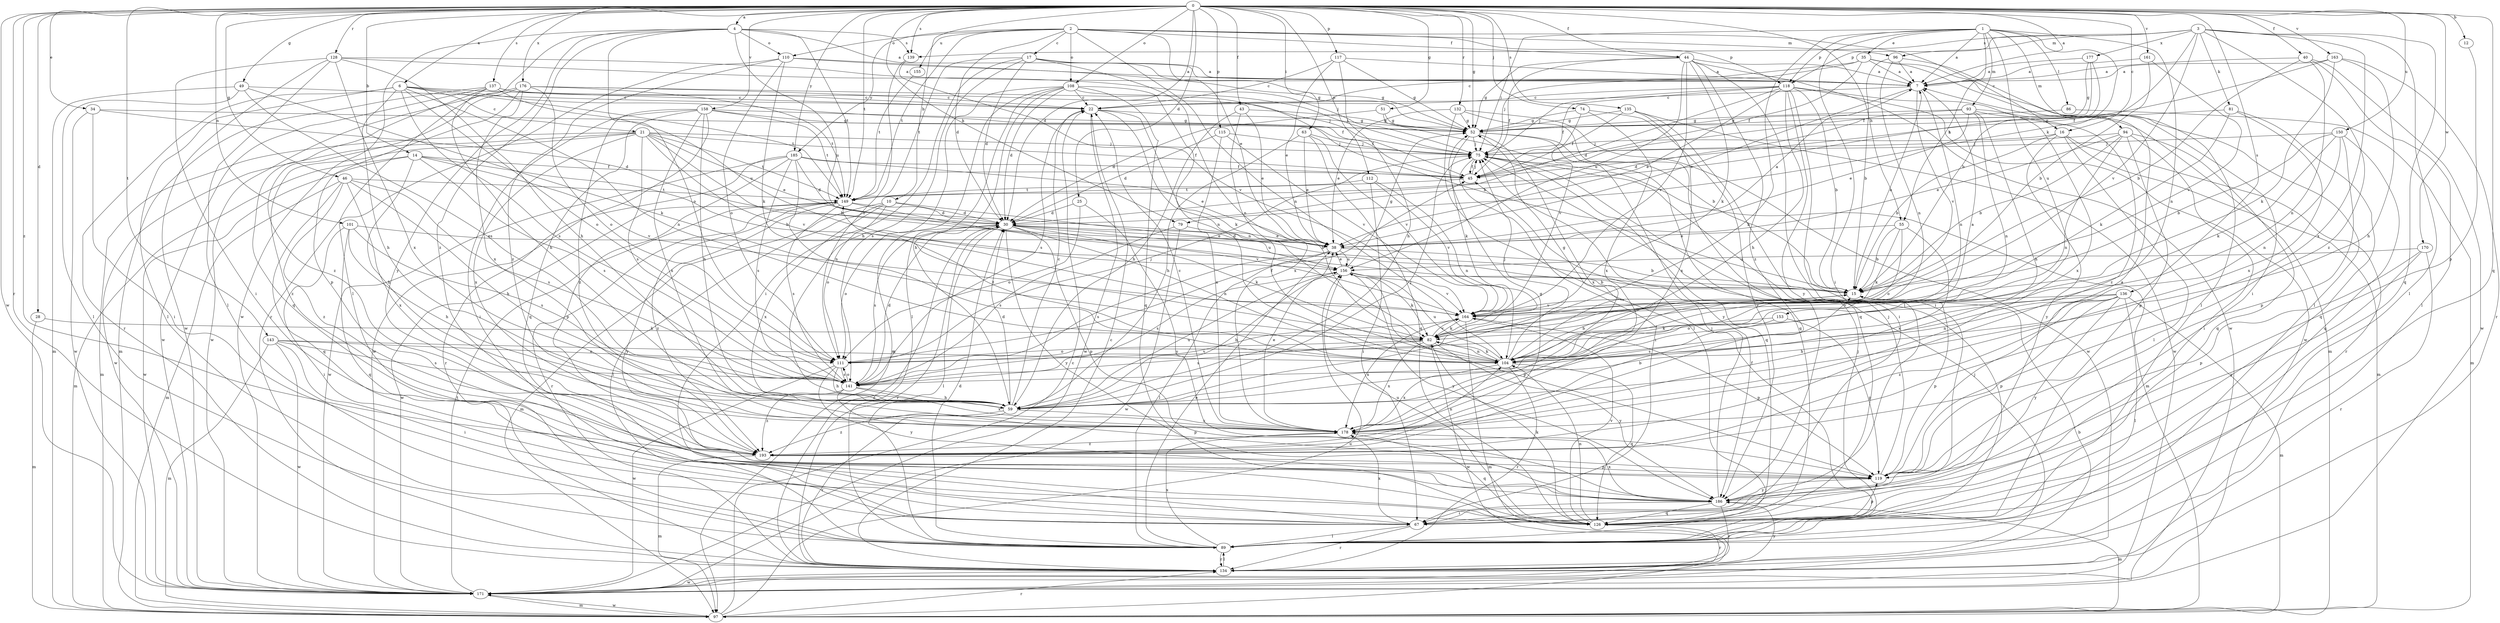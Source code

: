 strict digraph  {
0;
1;
2;
3;
4;
6;
7;
10;
12;
14;
15;
16;
17;
21;
22;
25;
28;
30;
34;
35;
38;
40;
43;
44;
45;
46;
49;
51;
52;
55;
59;
63;
67;
74;
75;
79;
81;
82;
86;
89;
93;
94;
96;
97;
101;
104;
108;
110;
111;
112;
115;
117;
118;
119;
126;
128;
132;
134;
135;
136;
137;
139;
141;
143;
149;
150;
153;
155;
156;
158;
161;
163;
164;
170;
171;
176;
177;
178;
185;
186;
193;
0 -> 4  [label=a];
0 -> 6  [label=a];
0 -> 7  [label=a];
0 -> 10  [label=b];
0 -> 12  [label=b];
0 -> 14  [label=b];
0 -> 16  [label=c];
0 -> 25  [label=d];
0 -> 28  [label=d];
0 -> 30  [label=d];
0 -> 34  [label=e];
0 -> 40  [label=f];
0 -> 43  [label=f];
0 -> 44  [label=f];
0 -> 46  [label=g];
0 -> 49  [label=g];
0 -> 51  [label=g];
0 -> 52  [label=g];
0 -> 55  [label=h];
0 -> 63  [label=i];
0 -> 74  [label=j];
0 -> 79  [label=k];
0 -> 101  [label=n];
0 -> 108  [label=o];
0 -> 112  [label=p];
0 -> 115  [label=p];
0 -> 117  [label=p];
0 -> 126  [label=q];
0 -> 128  [label=r];
0 -> 132  [label=r];
0 -> 134  [label=r];
0 -> 135  [label=s];
0 -> 136  [label=s];
0 -> 137  [label=s];
0 -> 139  [label=s];
0 -> 143  [label=t];
0 -> 149  [label=t];
0 -> 150  [label=u];
0 -> 158  [label=v];
0 -> 161  [label=v];
0 -> 163  [label=v];
0 -> 170  [label=w];
0 -> 171  [label=w];
0 -> 176  [label=x];
0 -> 185  [label=y];
0 -> 193  [label=z];
1 -> 7  [label=a];
1 -> 15  [label=b];
1 -> 35  [label=e];
1 -> 55  [label=h];
1 -> 59  [label=h];
1 -> 67  [label=i];
1 -> 75  [label=j];
1 -> 86  [label=l];
1 -> 93  [label=m];
1 -> 94  [label=m];
1 -> 104  [label=n];
1 -> 118  [label=p];
1 -> 153  [label=u];
2 -> 16  [label=c];
2 -> 17  [label=c];
2 -> 30  [label=d];
2 -> 38  [label=e];
2 -> 44  [label=f];
2 -> 96  [label=m];
2 -> 104  [label=n];
2 -> 108  [label=o];
2 -> 110  [label=o];
2 -> 118  [label=p];
2 -> 149  [label=t];
2 -> 155  [label=u];
2 -> 185  [label=y];
3 -> 79  [label=k];
3 -> 81  [label=k];
3 -> 89  [label=l];
3 -> 96  [label=m];
3 -> 118  [label=p];
3 -> 126  [label=q];
3 -> 139  [label=s];
3 -> 164  [label=v];
3 -> 177  [label=x];
3 -> 178  [label=x];
3 -> 193  [label=z];
4 -> 7  [label=a];
4 -> 89  [label=l];
4 -> 110  [label=o];
4 -> 111  [label=o];
4 -> 139  [label=s];
4 -> 149  [label=t];
4 -> 156  [label=u];
4 -> 171  [label=w];
4 -> 186  [label=y];
4 -> 193  [label=z];
6 -> 21  [label=c];
6 -> 22  [label=c];
6 -> 45  [label=f];
6 -> 59  [label=h];
6 -> 89  [label=l];
6 -> 104  [label=n];
6 -> 111  [label=o];
6 -> 134  [label=r];
6 -> 141  [label=s];
6 -> 149  [label=t];
7 -> 22  [label=c];
7 -> 38  [label=e];
7 -> 104  [label=n];
7 -> 164  [label=v];
10 -> 15  [label=b];
10 -> 30  [label=d];
10 -> 89  [label=l];
10 -> 97  [label=m];
10 -> 111  [label=o];
10 -> 178  [label=x];
12 -> 119  [label=p];
14 -> 15  [label=b];
14 -> 45  [label=f];
14 -> 59  [label=h];
14 -> 97  [label=m];
14 -> 141  [label=s];
14 -> 164  [label=v];
14 -> 171  [label=w];
15 -> 7  [label=a];
15 -> 119  [label=p];
15 -> 164  [label=v];
16 -> 15  [label=b];
16 -> 75  [label=j];
16 -> 89  [label=l];
16 -> 97  [label=m];
16 -> 134  [label=r];
16 -> 186  [label=y];
17 -> 7  [label=a];
17 -> 30  [label=d];
17 -> 52  [label=g];
17 -> 59  [label=h];
17 -> 67  [label=i];
17 -> 104  [label=n];
17 -> 149  [label=t];
21 -> 15  [label=b];
21 -> 38  [label=e];
21 -> 45  [label=f];
21 -> 75  [label=j];
21 -> 97  [label=m];
21 -> 141  [label=s];
21 -> 149  [label=t];
21 -> 164  [label=v];
21 -> 171  [label=w];
21 -> 178  [label=x];
21 -> 193  [label=z];
22 -> 52  [label=g];
22 -> 82  [label=k];
22 -> 104  [label=n];
22 -> 141  [label=s];
22 -> 171  [label=w];
25 -> 30  [label=d];
25 -> 111  [label=o];
25 -> 186  [label=y];
28 -> 82  [label=k];
28 -> 97  [label=m];
30 -> 38  [label=e];
30 -> 82  [label=k];
30 -> 89  [label=l];
30 -> 104  [label=n];
30 -> 111  [label=o];
30 -> 119  [label=p];
30 -> 134  [label=r];
30 -> 141  [label=s];
30 -> 156  [label=u];
30 -> 186  [label=y];
34 -> 30  [label=d];
34 -> 52  [label=g];
34 -> 67  [label=i];
34 -> 171  [label=w];
35 -> 7  [label=a];
35 -> 22  [label=c];
35 -> 45  [label=f];
35 -> 67  [label=i];
35 -> 75  [label=j];
35 -> 89  [label=l];
38 -> 7  [label=a];
38 -> 15  [label=b];
38 -> 30  [label=d];
38 -> 89  [label=l];
38 -> 141  [label=s];
38 -> 156  [label=u];
40 -> 7  [label=a];
40 -> 15  [label=b];
40 -> 89  [label=l];
40 -> 104  [label=n];
40 -> 171  [label=w];
43 -> 38  [label=e];
43 -> 52  [label=g];
43 -> 59  [label=h];
43 -> 178  [label=x];
44 -> 7  [label=a];
44 -> 45  [label=f];
44 -> 52  [label=g];
44 -> 82  [label=k];
44 -> 89  [label=l];
44 -> 156  [label=u];
44 -> 164  [label=v];
44 -> 171  [label=w];
44 -> 193  [label=z];
45 -> 75  [label=j];
45 -> 149  [label=t];
46 -> 59  [label=h];
46 -> 97  [label=m];
46 -> 126  [label=q];
46 -> 141  [label=s];
46 -> 149  [label=t];
46 -> 178  [label=x];
46 -> 193  [label=z];
49 -> 22  [label=c];
49 -> 82  [label=k];
49 -> 89  [label=l];
49 -> 97  [label=m];
49 -> 141  [label=s];
51 -> 15  [label=b];
51 -> 30  [label=d];
51 -> 52  [label=g];
52 -> 75  [label=j];
52 -> 82  [label=k];
52 -> 126  [label=q];
52 -> 178  [label=x];
52 -> 186  [label=y];
55 -> 15  [label=b];
55 -> 38  [label=e];
55 -> 82  [label=k];
55 -> 111  [label=o];
55 -> 178  [label=x];
59 -> 22  [label=c];
59 -> 30  [label=d];
59 -> 75  [label=j];
59 -> 134  [label=r];
59 -> 156  [label=u];
59 -> 178  [label=x];
59 -> 193  [label=z];
63 -> 38  [label=e];
63 -> 59  [label=h];
63 -> 75  [label=j];
63 -> 126  [label=q];
63 -> 164  [label=v];
67 -> 89  [label=l];
67 -> 134  [label=r];
67 -> 178  [label=x];
74 -> 52  [label=g];
74 -> 164  [label=v];
74 -> 178  [label=x];
74 -> 186  [label=y];
75 -> 45  [label=f];
75 -> 67  [label=i];
75 -> 97  [label=m];
75 -> 126  [label=q];
79 -> 38  [label=e];
79 -> 141  [label=s];
79 -> 171  [label=w];
81 -> 52  [label=g];
81 -> 82  [label=k];
81 -> 126  [label=q];
81 -> 178  [label=x];
82 -> 104  [label=n];
82 -> 111  [label=o];
82 -> 141  [label=s];
82 -> 164  [label=v];
82 -> 171  [label=w];
82 -> 178  [label=x];
82 -> 186  [label=y];
86 -> 52  [label=g];
86 -> 97  [label=m];
89 -> 30  [label=d];
89 -> 38  [label=e];
89 -> 45  [label=f];
89 -> 75  [label=j];
89 -> 134  [label=r];
89 -> 178  [label=x];
93 -> 30  [label=d];
93 -> 38  [label=e];
93 -> 52  [label=g];
93 -> 59  [label=h];
93 -> 104  [label=n];
93 -> 178  [label=x];
93 -> 193  [label=z];
94 -> 15  [label=b];
94 -> 38  [label=e];
94 -> 67  [label=i];
94 -> 75  [label=j];
94 -> 104  [label=n];
94 -> 119  [label=p];
94 -> 126  [label=q];
96 -> 7  [label=a];
96 -> 15  [label=b];
96 -> 89  [label=l];
96 -> 104  [label=n];
97 -> 22  [label=c];
97 -> 134  [label=r];
97 -> 156  [label=u];
97 -> 171  [label=w];
101 -> 38  [label=e];
101 -> 59  [label=h];
101 -> 67  [label=i];
101 -> 126  [label=q];
101 -> 141  [label=s];
104 -> 7  [label=a];
104 -> 15  [label=b];
104 -> 52  [label=g];
104 -> 75  [label=j];
104 -> 82  [label=k];
104 -> 126  [label=q];
104 -> 134  [label=r];
104 -> 149  [label=t];
104 -> 156  [label=u];
104 -> 178  [label=x];
108 -> 15  [label=b];
108 -> 22  [label=c];
108 -> 30  [label=d];
108 -> 59  [label=h];
108 -> 89  [label=l];
108 -> 97  [label=m];
108 -> 104  [label=n];
108 -> 126  [label=q];
108 -> 141  [label=s];
110 -> 7  [label=a];
110 -> 52  [label=g];
110 -> 82  [label=k];
110 -> 111  [label=o];
110 -> 134  [label=r];
110 -> 193  [label=z];
111 -> 45  [label=f];
111 -> 59  [label=h];
111 -> 75  [label=j];
111 -> 141  [label=s];
111 -> 171  [label=w];
111 -> 186  [label=y];
112 -> 67  [label=i];
112 -> 104  [label=n];
112 -> 149  [label=t];
112 -> 164  [label=v];
115 -> 30  [label=d];
115 -> 75  [label=j];
115 -> 164  [label=v];
115 -> 178  [label=x];
117 -> 7  [label=a];
117 -> 22  [label=c];
117 -> 38  [label=e];
117 -> 52  [label=g];
117 -> 59  [label=h];
118 -> 15  [label=b];
118 -> 22  [label=c];
118 -> 30  [label=d];
118 -> 38  [label=e];
118 -> 45  [label=f];
118 -> 59  [label=h];
118 -> 67  [label=i];
118 -> 75  [label=j];
118 -> 97  [label=m];
118 -> 171  [label=w];
118 -> 186  [label=y];
119 -> 7  [label=a];
119 -> 75  [label=j];
119 -> 186  [label=y];
126 -> 82  [label=k];
126 -> 104  [label=n];
126 -> 119  [label=p];
126 -> 134  [label=r];
126 -> 156  [label=u];
126 -> 164  [label=v];
128 -> 7  [label=a];
128 -> 59  [label=h];
128 -> 67  [label=i];
128 -> 75  [label=j];
128 -> 89  [label=l];
128 -> 171  [label=w];
128 -> 178  [label=x];
132 -> 38  [label=e];
132 -> 52  [label=g];
132 -> 89  [label=l];
132 -> 126  [label=q];
132 -> 171  [label=w];
134 -> 15  [label=b];
134 -> 22  [label=c];
134 -> 30  [label=d];
134 -> 89  [label=l];
134 -> 171  [label=w];
134 -> 186  [label=y];
135 -> 45  [label=f];
135 -> 52  [label=g];
135 -> 67  [label=i];
135 -> 171  [label=w];
135 -> 178  [label=x];
136 -> 59  [label=h];
136 -> 89  [label=l];
136 -> 97  [label=m];
136 -> 104  [label=n];
136 -> 111  [label=o];
136 -> 119  [label=p];
136 -> 164  [label=v];
136 -> 186  [label=y];
136 -> 193  [label=z];
137 -> 22  [label=c];
137 -> 59  [label=h];
137 -> 75  [label=j];
137 -> 97  [label=m];
137 -> 126  [label=q];
137 -> 156  [label=u];
137 -> 171  [label=w];
139 -> 111  [label=o];
139 -> 164  [label=v];
141 -> 30  [label=d];
141 -> 59  [label=h];
141 -> 111  [label=o];
141 -> 119  [label=p];
141 -> 164  [label=v];
141 -> 178  [label=x];
141 -> 193  [label=z];
143 -> 67  [label=i];
143 -> 97  [label=m];
143 -> 104  [label=n];
143 -> 111  [label=o];
143 -> 141  [label=s];
143 -> 171  [label=w];
149 -> 30  [label=d];
149 -> 134  [label=r];
149 -> 141  [label=s];
149 -> 164  [label=v];
149 -> 171  [label=w];
149 -> 186  [label=y];
149 -> 193  [label=z];
150 -> 15  [label=b];
150 -> 75  [label=j];
150 -> 82  [label=k];
150 -> 104  [label=n];
150 -> 119  [label=p];
150 -> 126  [label=q];
153 -> 82  [label=k];
153 -> 119  [label=p];
153 -> 141  [label=s];
155 -> 149  [label=t];
156 -> 15  [label=b];
156 -> 38  [label=e];
156 -> 52  [label=g];
156 -> 59  [label=h];
156 -> 82  [label=k];
156 -> 119  [label=p];
156 -> 141  [label=s];
156 -> 164  [label=v];
156 -> 186  [label=y];
158 -> 45  [label=f];
158 -> 52  [label=g];
158 -> 59  [label=h];
158 -> 67  [label=i];
158 -> 126  [label=q];
158 -> 149  [label=t];
158 -> 171  [label=w];
158 -> 178  [label=x];
158 -> 193  [label=z];
161 -> 7  [label=a];
161 -> 15  [label=b];
161 -> 164  [label=v];
163 -> 7  [label=a];
163 -> 45  [label=f];
163 -> 59  [label=h];
163 -> 82  [label=k];
163 -> 134  [label=r];
164 -> 82  [label=k];
164 -> 97  [label=m];
164 -> 119  [label=p];
164 -> 178  [label=x];
170 -> 119  [label=p];
170 -> 134  [label=r];
170 -> 156  [label=u];
170 -> 186  [label=y];
171 -> 75  [label=j];
171 -> 97  [label=m];
171 -> 149  [label=t];
176 -> 22  [label=c];
176 -> 75  [label=j];
176 -> 111  [label=o];
176 -> 119  [label=p];
176 -> 149  [label=t];
176 -> 171  [label=w];
176 -> 178  [label=x];
176 -> 193  [label=z];
177 -> 7  [label=a];
177 -> 45  [label=f];
177 -> 52  [label=g];
177 -> 149  [label=t];
178 -> 15  [label=b];
178 -> 22  [label=c];
178 -> 38  [label=e];
178 -> 126  [label=q];
178 -> 193  [label=z];
185 -> 30  [label=d];
185 -> 38  [label=e];
185 -> 45  [label=f];
185 -> 104  [label=n];
185 -> 119  [label=p];
185 -> 134  [label=r];
185 -> 141  [label=s];
185 -> 171  [label=w];
186 -> 67  [label=i];
186 -> 75  [label=j];
186 -> 97  [label=m];
186 -> 126  [label=q];
186 -> 134  [label=r];
186 -> 178  [label=x];
193 -> 52  [label=g];
193 -> 97  [label=m];
193 -> 104  [label=n];
193 -> 119  [label=p];
}
